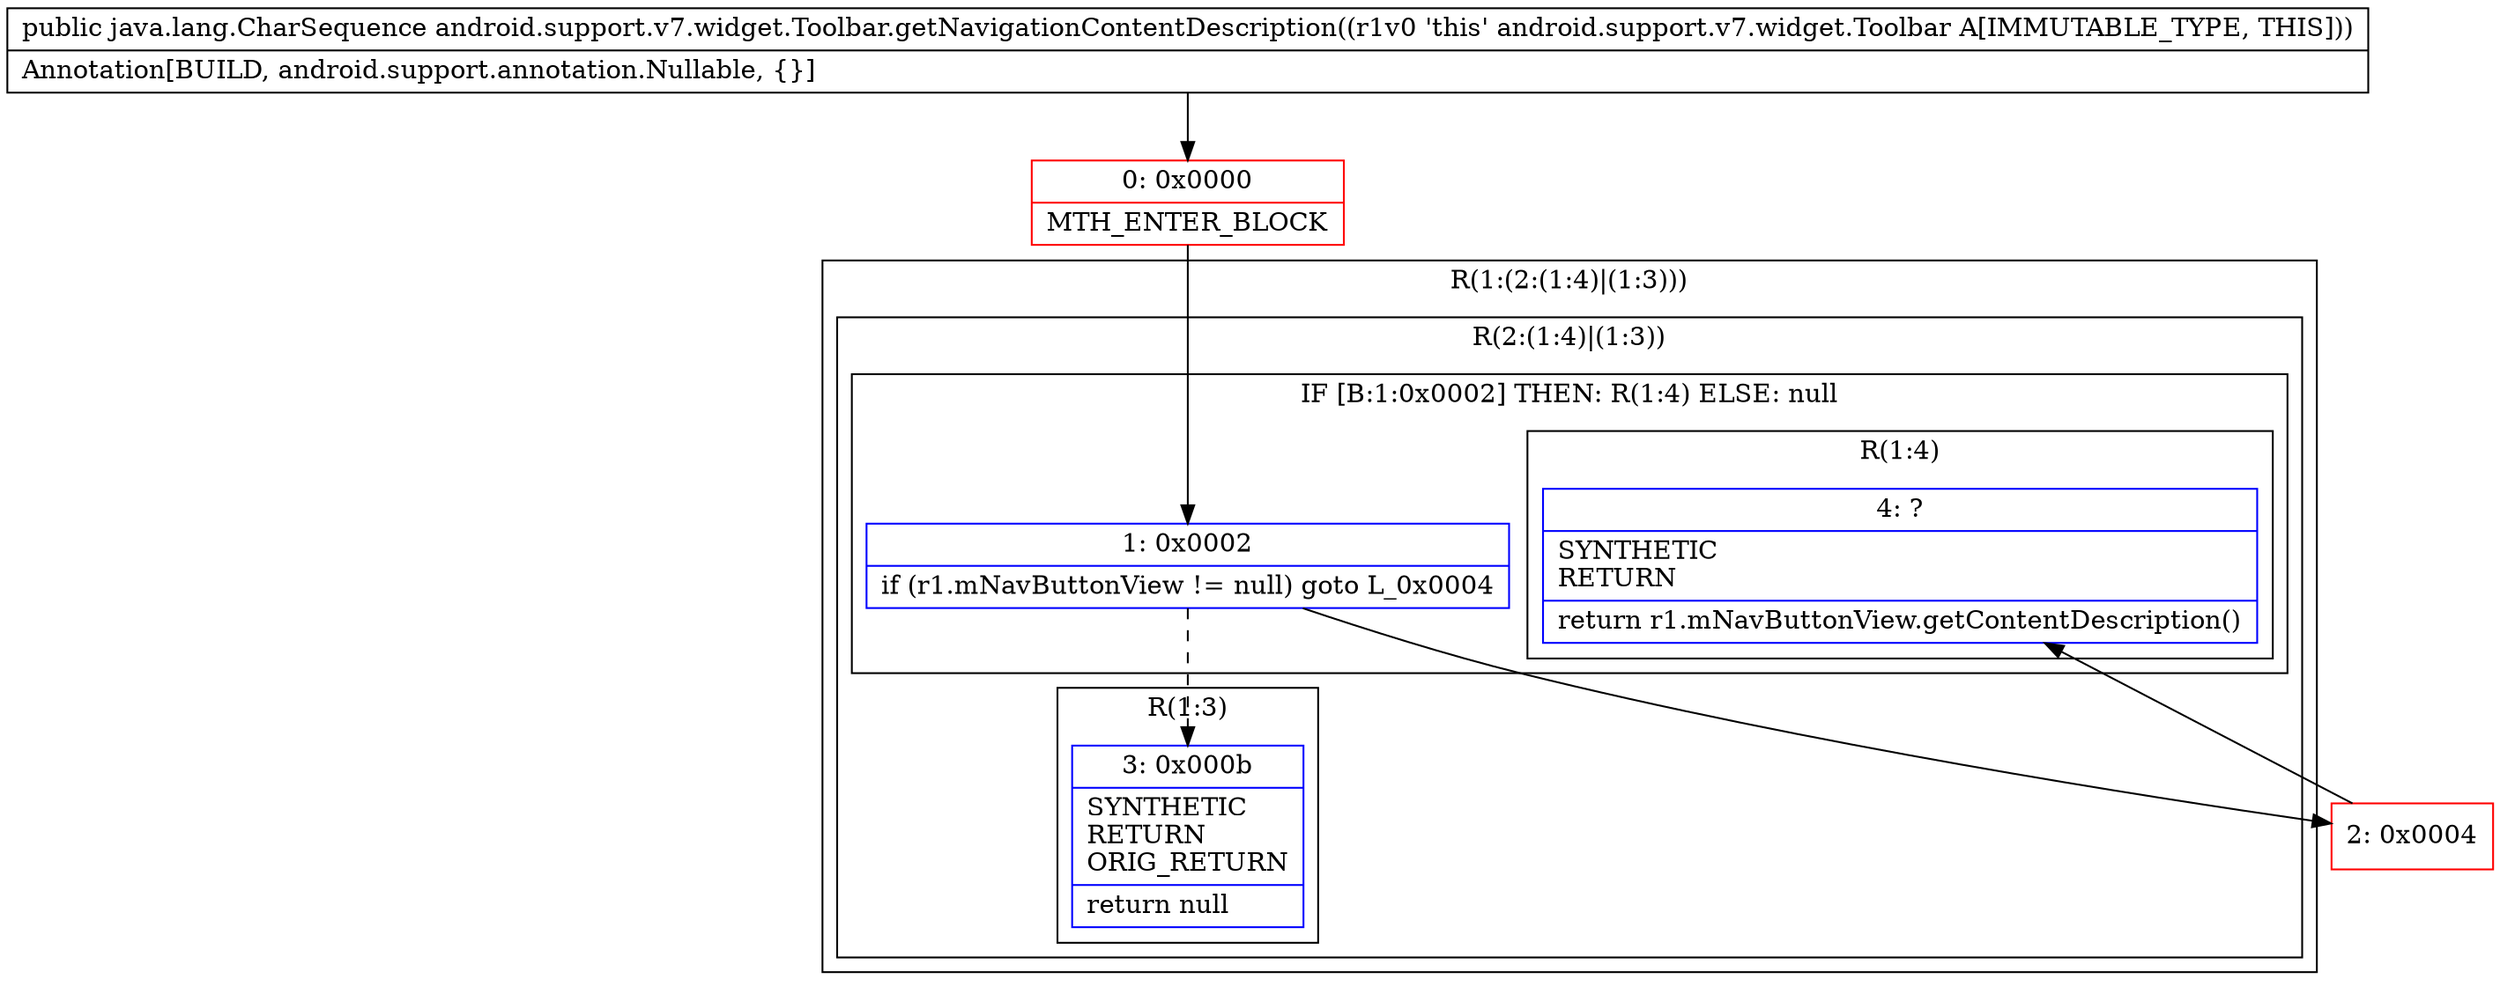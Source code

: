 digraph "CFG forandroid.support.v7.widget.Toolbar.getNavigationContentDescription()Ljava\/lang\/CharSequence;" {
subgraph cluster_Region_460649545 {
label = "R(1:(2:(1:4)|(1:3)))";
node [shape=record,color=blue];
subgraph cluster_Region_2039155467 {
label = "R(2:(1:4)|(1:3))";
node [shape=record,color=blue];
subgraph cluster_IfRegion_993993966 {
label = "IF [B:1:0x0002] THEN: R(1:4) ELSE: null";
node [shape=record,color=blue];
Node_1 [shape=record,label="{1\:\ 0x0002|if (r1.mNavButtonView != null) goto L_0x0004\l}"];
subgraph cluster_Region_1862466149 {
label = "R(1:4)";
node [shape=record,color=blue];
Node_4 [shape=record,label="{4\:\ ?|SYNTHETIC\lRETURN\l|return r1.mNavButtonView.getContentDescription()\l}"];
}
}
subgraph cluster_Region_1399360880 {
label = "R(1:3)";
node [shape=record,color=blue];
Node_3 [shape=record,label="{3\:\ 0x000b|SYNTHETIC\lRETURN\lORIG_RETURN\l|return null\l}"];
}
}
}
Node_0 [shape=record,color=red,label="{0\:\ 0x0000|MTH_ENTER_BLOCK\l}"];
Node_2 [shape=record,color=red,label="{2\:\ 0x0004}"];
MethodNode[shape=record,label="{public java.lang.CharSequence android.support.v7.widget.Toolbar.getNavigationContentDescription((r1v0 'this' android.support.v7.widget.Toolbar A[IMMUTABLE_TYPE, THIS]))  | Annotation[BUILD, android.support.annotation.Nullable, \{\}]\l}"];
MethodNode -> Node_0;
Node_1 -> Node_2;
Node_1 -> Node_3[style=dashed];
Node_0 -> Node_1;
Node_2 -> Node_4;
}

